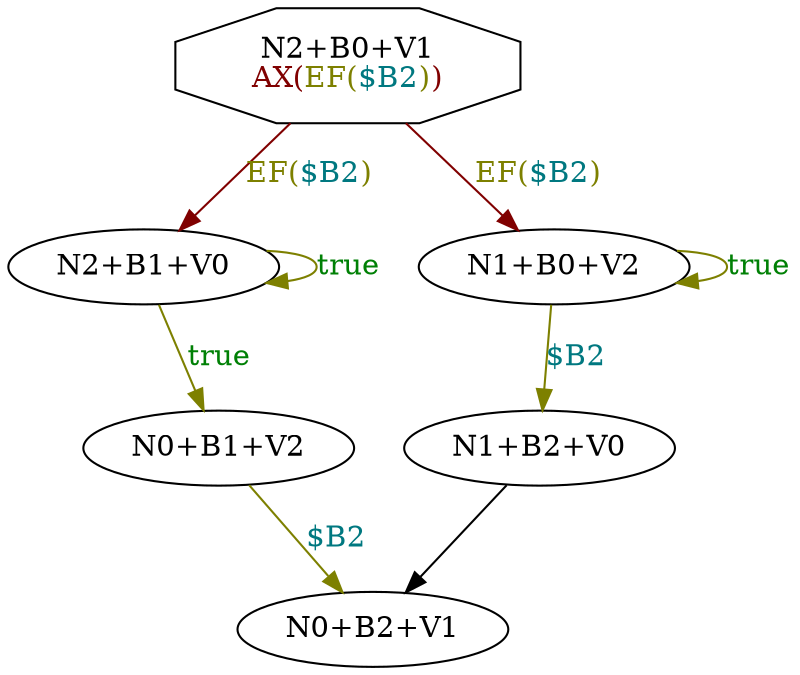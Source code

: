 digraph system {
N0 [label=<N2+B0+V1<BR/><FONT COLOR="0.0 1 0.5">AX(<FONT COLOR="0.17 1 0.5">EF(<FONT COLOR="0.51 1 0.5">$B2</FONT>)</FONT>)</FONT>>,shape=octagon]
N1 [label=<N2+B1+V0>]
N2 [label=<N0+B1+V2>]
N3 [label=<N0+B2+V1>]
N4 [label=<N1+B0+V2>]
N5 [label=<N1+B2+V0>]
N5 -> N3
N0 -> N4 [color="0.0 1 0.5",label=<<FONT COLOR="0.17 1 0.5">EF(<FONT COLOR="0.51 1 0.5">$B2</FONT>)</FONT>>]
N4 -> N5 [color="0.17 1 0.5",label=<<FONT COLOR="0.51 1 0.5">$B2</FONT>>]
N4 -> N4 [color="0.17 1 0.5",label=<<FONT COLOR="0.34 1 0.5">true</FONT>>]
N1 -> N1 [color="0.17 1 0.5",label=<<FONT COLOR="0.34 1 0.5">true</FONT>>]
N2 -> N3 [color="0.17 1 0.5",label=<<FONT COLOR="0.51 1 0.5">$B2</FONT>>]
N0 -> N1 [color="0.0 1 0.5",label=<<FONT COLOR="0.17 1 0.5">EF(<FONT COLOR="0.51 1 0.5">$B2</FONT>)</FONT>>]
N1 -> N2 [color="0.17 1 0.5",label=<<FONT COLOR="0.34 1 0.5">true</FONT>>]
}
